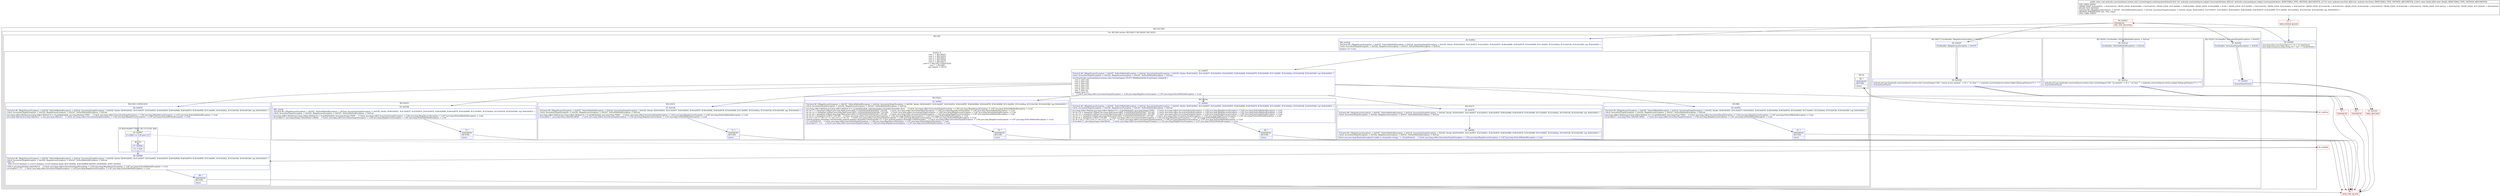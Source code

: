 digraph "CFG forandroidx.constraintlayout.motion.utils.CustomSupport.setInterpolatedValue(Landroidx\/constraintlayout\/widget\/ConstraintAttribute;Landroid\/view\/View;[F)V" {
subgraph cluster_Region_1503615795 {
label = "R(2:1|(2:3|4))";
node [shape=record,color=blue];
Node_39 [shape=record,label="{39\:\ 0x0000|java.lang.Class java.lang.Class\<?\> r5 = r17.getClass()\ljava.lang.String java.lang.String r6 = \"set\" + r16.getName()\l}"];
subgraph cluster_TryCatchRegion_837668879 {
label = "Try: R(2:3|4) catches: R(2:26|27), R(2:29|30), R(2:32|33)";
node [shape=record,color=blue];
subgraph cluster_Region_2032170519 {
label = "R(2:3|4)";
node [shape=record,color=blue];
Node_40 [shape=record,label="{40\:\ 0x0021|TRY_ENTER\lTryCatch #2 \{IllegalAccessException \-\> 0x0187, NoSuchMethodException \-\> 0x01ad, InvocationTargetException \-\> 0x0182, blocks: (B:40:0x0021, B:41:0x0037, B:43:0x003c, B:44:0x0055, B:48:0x006b, B:49:0x0076, B:50:0x0090, B:51:0x0091, B:52:0x00ea, B:53:0x014b, B:54:0x0166), top: B:64:0x0021 \}\lCatch: InvocationTargetException \-\> 0x0182, IllegalAccessException \-\> 0x0187, NoSuchMethodException \-\> 0x01ad\l|boolean r12 = true\l}"];
subgraph cluster_SwitchRegion_1494912501 {
label = "Switch: 8
 case 1 -> R(2:24|25)
 case 2 -> R(2:22|23)
 case 3 -> R(2:20|21)
 case 4 -> R(2:18|19)
 case 5 -> R(2:16|17)
 case 6 -> R(4:10|(1:15)(0)|13|14)
 case 7 -> R(2:8|9)
 case default -> R(1:6)";
node [shape=record,color=blue];
Node_41 [shape=record,label="{41\:\ 0x0037|TryCatch #2 \{IllegalAccessException \-\> 0x0187, NoSuchMethodException \-\> 0x01ad, InvocationTargetException \-\> 0x0182, blocks: (B:40:0x0021, B:41:0x0037, B:43:0x003c, B:44:0x0055, B:48:0x006b, B:49:0x0076, B:50:0x0090, B:51:0x0091, B:52:0x00ea, B:53:0x014b, B:54:0x0166), top: B:64:0x0021 \}\lCatch: InvocationTargetException \-\> 0x0182, IllegalAccessException \-\> 0x0187, NoSuchMethodException \-\> 0x01ad\l|switch(androidx.constraintlayout.motion.utils.CustomSupport.C01471.f49x66adad53[r16.getType().ordinal()]) \{\l    case 1: goto L24;\l    case 2: goto L22;\l    case 3: goto L20;\l    case 4: goto L18;\l    case 5: goto L16;\l    case 6: goto L10;\l    case 7: goto L8;\l    default: goto L5;\l\}     \/\/ Catch: java.lang.reflect.InvocationTargetException \-\> L182 java.lang.IllegalAccessException \-\> L187 java.lang.NoSuchMethodException \-\> L1ad\l}"];
subgraph cluster_Region_742625953 {
label = "R(2:24|25)";
node [shape=record,color=blue];
Node_54 [shape=record,label="{54\:\ 0x0166|TRY_LEAVE\lTryCatch #2 \{IllegalAccessException \-\> 0x0187, NoSuchMethodException \-\> 0x01ad, InvocationTargetException \-\> 0x0182, blocks: (B:40:0x0021, B:41:0x0037, B:43:0x003c, B:44:0x0055, B:48:0x006b, B:49:0x0076, B:50:0x0090, B:51:0x0091, B:52:0x00ea, B:53:0x014b, B:54:0x0166), top: B:64:0x0021 \}\lCatch: InvocationTargetException \-\> 0x0182, IllegalAccessException \-\> 0x0187, NoSuchMethodException \-\> 0x01ad\l|java.lang.reflect.Method java.lang.reflect.Method r0 = r5.getMethod(r6, java.lang.Integer.TYPE)     \/\/ Catch: java.lang.reflect.InvocationTargetException \-\> L182 java.lang.IllegalAccessException \-\> L187 java.lang.NoSuchMethodException \-\> L1ad\lr0.invoke(r17, java.lang.Integer.valueOf((int) r18[0]))     \/\/ Catch: java.lang.reflect.InvocationTargetException \-\> L182 java.lang.IllegalAccessException \-\> L187 java.lang.NoSuchMethodException \-\> L1ad\l}"];
Node_73 [shape=record,label="{73\:\ ?|SYNTHETIC\lRETURN\l|return\l}"];
}
subgraph cluster_Region_773086453 {
label = "R(2:22|23)";
node [shape=record,color=blue];
Node_53 [shape=record,label="{53\:\ 0x014b|TryCatch #2 \{IllegalAccessException \-\> 0x0187, NoSuchMethodException \-\> 0x01ad, InvocationTargetException \-\> 0x0182, blocks: (B:40:0x0021, B:41:0x0037, B:43:0x003c, B:44:0x0055, B:48:0x006b, B:49:0x0076, B:50:0x0090, B:51:0x0091, B:52:0x00ea, B:53:0x014b, B:54:0x0166), top: B:64:0x0021 \}\lCatch: InvocationTargetException \-\> 0x0182, IllegalAccessException \-\> 0x0187, NoSuchMethodException \-\> 0x01ad\l|java.lang.reflect.Method java.lang.reflect.Method r0 = r5.getMethod(r6, java.lang.Float.TYPE)     \/\/ Catch: java.lang.reflect.InvocationTargetException \-\> L182 java.lang.IllegalAccessException \-\> L187 java.lang.NoSuchMethodException \-\> L1ad\lr0.invoke(r17, java.lang.Float.valueOf(r18[0]))     \/\/ Catch: java.lang.reflect.InvocationTargetException \-\> L182 java.lang.IllegalAccessException \-\> L187 java.lang.NoSuchMethodException \-\> L1ad\l}"];
Node_71 [shape=record,label="{71\:\ ?|SYNTHETIC\lRETURN\l|return\l}"];
}
subgraph cluster_Region_775717850 {
label = "R(2:20|21)";
node [shape=record,color=blue];
Node_52 [shape=record,label="{52\:\ 0x00ea|TryCatch #2 \{IllegalAccessException \-\> 0x0187, NoSuchMethodException \-\> 0x01ad, InvocationTargetException \-\> 0x0182, blocks: (B:40:0x0021, B:41:0x0037, B:43:0x003c, B:44:0x0055, B:48:0x006b, B:49:0x0076, B:50:0x0090, B:51:0x0091, B:52:0x00ea, B:53:0x014b, B:54:0x0166), top: B:64:0x0021 \}\lCatch: InvocationTargetException \-\> 0x0182, IllegalAccessException \-\> 0x0187, NoSuchMethodException \-\> 0x01ad\l|java.lang.reflect.Method java.lang.reflect.Method r0 = r5.getMethod(r6, android.graphics.drawable.Drawable.class)     \/\/ Catch: java.lang.reflect.InvocationTargetException \-\> L182 java.lang.IllegalAccessException \-\> L187 java.lang.NoSuchMethodException \-\> L1ad\lint int r7 = clamp((int) (((float) java.lang.Math.pow(r18[0], 0.45454545454545453d)) * 255.0f))     \/\/ Catch: java.lang.reflect.InvocationTargetException \-\> L182 java.lang.IllegalAccessException \-\> L187 java.lang.NoSuchMethodException \-\> L1ad\lint int r12 = clamp((int) (((float) java.lang.Math.pow(r18[1], 0.45454545454545453d)) * 255.0f))     \/\/ Catch: java.lang.reflect.InvocationTargetException \-\> L182 java.lang.IllegalAccessException \-\> L187 java.lang.NoSuchMethodException \-\> L1ad\lint int r8 = clamp((int) (((float) java.lang.Math.pow(r18[2], 0.45454545454545453d)) * 255.0f))     \/\/ Catch: java.lang.reflect.InvocationTargetException \-\> L182 java.lang.IllegalAccessException \-\> L187 java.lang.NoSuchMethodException \-\> L1ad\lint int r9 = clamp((int) (r18[3] * 255.0f))     \/\/ Catch: java.lang.reflect.InvocationTargetException \-\> L182 java.lang.IllegalAccessException \-\> L187 java.lang.NoSuchMethodException \-\> L1ad\lint r10 = (r9 \<\< 24) \| (r7 \<\< 16) \| (r12 \<\< 8) \| r8     \/\/ Catch: java.lang.reflect.InvocationTargetException \-\> L182 java.lang.IllegalAccessException \-\> L187 java.lang.NoSuchMethodException \-\> L1ad\landroid.graphics.drawable.ColorDrawable android.graphics.drawable.ColorDrawable r11 = new android.graphics.drawable.ColorDrawable()     \/\/ Catch: java.lang.reflect.InvocationTargetException \-\> L182 java.lang.IllegalAccessException \-\> L187 java.lang.NoSuchMethodException \-\> L1ad\lr11.setColor(r10)     \/\/ Catch: java.lang.reflect.InvocationTargetException \-\> L182 java.lang.IllegalAccessException \-\> L187 java.lang.NoSuchMethodException \-\> L1ad\lr0.invoke(r17, r11)     \/\/ Catch: java.lang.reflect.InvocationTargetException \-\> L182 java.lang.IllegalAccessException \-\> L187 java.lang.NoSuchMethodException \-\> L1ad\l}"];
Node_70 [shape=record,label="{70\:\ ?|SYNTHETIC\lRETURN\l|return\l}"];
}
subgraph cluster_Region_232326125 {
label = "R(2:18|19)";
node [shape=record,color=blue];
Node_51 [shape=record,label="{51\:\ 0x0091|TryCatch #2 \{IllegalAccessException \-\> 0x0187, NoSuchMethodException \-\> 0x01ad, InvocationTargetException \-\> 0x0182, blocks: (B:40:0x0021, B:41:0x0037, B:43:0x003c, B:44:0x0055, B:48:0x006b, B:49:0x0076, B:50:0x0090, B:51:0x0091, B:52:0x00ea, B:53:0x014b, B:54:0x0166), top: B:64:0x0021 \}\lCatch: InvocationTargetException \-\> 0x0182, IllegalAccessException \-\> 0x0187, NoSuchMethodException \-\> 0x01ad\l|java.lang.reflect.Method java.lang.reflect.Method r0 = r5.getMethod(r6, java.lang.Integer.TYPE)     \/\/ Catch: java.lang.reflect.InvocationTargetException \-\> L182 java.lang.IllegalAccessException \-\> L187 java.lang.NoSuchMethodException \-\> L1ad\lint int r14 = clamp((int) (((float) java.lang.Math.pow(r18[0], 0.45454545454545453d)) * 255.0f))     \/\/ Catch: java.lang.reflect.InvocationTargetException \-\> L182 java.lang.IllegalAccessException \-\> L187 java.lang.NoSuchMethodException \-\> L1ad\lint int r12 = clamp((int) (((float) java.lang.Math.pow(r18[1], 0.45454545454545453d)) * 255.0f))     \/\/ Catch: java.lang.reflect.InvocationTargetException \-\> L182 java.lang.IllegalAccessException \-\> L187 java.lang.NoSuchMethodException \-\> L1ad\lint int r7 = clamp((int) (((float) java.lang.Math.pow(r18[2], 0.45454545454545453d)) * 255.0f))     \/\/ Catch: java.lang.reflect.InvocationTargetException \-\> L182 java.lang.IllegalAccessException \-\> L187 java.lang.NoSuchMethodException \-\> L1ad\lint int r8 = clamp((int) (r18[3] * 255.0f))     \/\/ Catch: java.lang.reflect.InvocationTargetException \-\> L182 java.lang.IllegalAccessException \-\> L187 java.lang.NoSuchMethodException \-\> L1ad\lint r9 = (r8 \<\< 24) \| (r14 \<\< 16) \| (r12 \<\< 8) \| r7     \/\/ Catch: java.lang.reflect.InvocationTargetException \-\> L182 java.lang.IllegalAccessException \-\> L187 java.lang.NoSuchMethodException \-\> L1ad\lr0.invoke(r17, java.lang.Integer.valueOf(r9))     \/\/ Catch: java.lang.reflect.InvocationTargetException \-\> L182 java.lang.IllegalAccessException \-\> L187 java.lang.NoSuchMethodException \-\> L1ad\l}"];
Node_69 [shape=record,label="{69\:\ ?|SYNTHETIC\lRETURN\l|return\l}"];
}
subgraph cluster_Region_1760543304 {
label = "R(2:16|17)";
node [shape=record,color=blue];
Node_49 [shape=record,label="{49\:\ 0x0076|TryCatch #2 \{IllegalAccessException \-\> 0x0187, NoSuchMethodException \-\> 0x01ad, InvocationTargetException \-\> 0x0182, blocks: (B:40:0x0021, B:41:0x0037, B:43:0x003c, B:44:0x0055, B:48:0x006b, B:49:0x0076, B:50:0x0090, B:51:0x0091, B:52:0x00ea, B:53:0x014b, B:54:0x0166), top: B:64:0x0021 \}\lCatch: InvocationTargetException \-\> 0x0182, IllegalAccessException \-\> 0x0187, NoSuchMethodException \-\> 0x01ad\l}"];
Node_50 [shape=record,label="{50\:\ 0x0090|TryCatch #2 \{IllegalAccessException \-\> 0x0187, NoSuchMethodException \-\> 0x01ad, InvocationTargetException \-\> 0x0182, blocks: (B:40:0x0021, B:41:0x0037, B:43:0x003c, B:44:0x0055, B:48:0x006b, B:49:0x0076, B:50:0x0090, B:51:0x0091, B:52:0x00ea, B:53:0x014b, B:54:0x0166), top: B:64:0x0021 \}\lCatch: InvocationTargetException \-\> 0x0182, IllegalAccessException \-\> 0x0187, NoSuchMethodException \-\> 0x01ad\l|throw new java.lang.RuntimeException(\"unable to interpolate strings \" + r16.getName())     \/\/ Catch: java.lang.reflect.InvocationTargetException \-\> L182 java.lang.IllegalAccessException \-\> L187 java.lang.NoSuchMethodException \-\> L1ad\l}"];
}
subgraph cluster_Region_1027563117 {
label = "R(4:10|(1:15)(0)|13|14)";
node [shape=record,color=blue];
Node_44 [shape=record,label="{44\:\ 0x0055|TryCatch #2 \{IllegalAccessException \-\> 0x0187, NoSuchMethodException \-\> 0x01ad, InvocationTargetException \-\> 0x0182, blocks: (B:40:0x0021, B:41:0x0037, B:43:0x003c, B:44:0x0055, B:48:0x006b, B:49:0x0076, B:50:0x0090, B:51:0x0091, B:52:0x00ea, B:53:0x014b, B:54:0x0166), top: B:64:0x0021 \}\lCatch: InvocationTargetException \-\> 0x0182, IllegalAccessException \-\> 0x0187, NoSuchMethodException \-\> 0x01ad\l|java.lang.reflect.Method java.lang.reflect.Method r0 = r5.getMethod(r6, java.lang.Boolean.TYPE)     \/\/ Catch: java.lang.reflect.InvocationTargetException \-\> L182 java.lang.IllegalAccessException \-\> L187 java.lang.NoSuchMethodException \-\> L1ad\ljava.lang.Object[] java.lang.Object[] r7 = new java.lang.Object[1]     \/\/ Catch: java.lang.reflect.InvocationTargetException \-\> L182 java.lang.IllegalAccessException \-\> L187 java.lang.NoSuchMethodException \-\> L1ad\l}"];
subgraph cluster_IfRegion_1777353898 {
label = "IF [B:45:0x0067] THEN: R(1:15) ELSE: R(0)";
node [shape=record,color=blue];
Node_45 [shape=record,label="{45\:\ 0x0067|if (r18[0] \<= 0.5f) goto L15\l}"];
subgraph cluster_Region_1243994606 {
label = "R(1:15)";
node [shape=record,color=blue];
Node_47 [shape=record,label="{47\:\ 0x006a|r12 = false\l}"];
}
subgraph cluster_Region_910335027 {
label = "R(0)";
node [shape=record,color=blue];
}
}
Node_48 [shape=record,label="{48\:\ 0x006b|TryCatch #2 \{IllegalAccessException \-\> 0x0187, NoSuchMethodException \-\> 0x01ad, InvocationTargetException \-\> 0x0182, blocks: (B:40:0x0021, B:41:0x0037, B:43:0x003c, B:44:0x0055, B:48:0x006b, B:49:0x0076, B:50:0x0090, B:51:0x0091, B:52:0x00ea, B:53:0x014b, B:54:0x0166), top: B:64:0x0021 \}\lCatch: InvocationTargetException \-\> 0x0182, IllegalAccessException \-\> 0x0187, NoSuchMethodException \-\> 0x01ad\lPHI: r12 \l  PHI: (r12v14 boolean) = (r12v13 boolean), (r12v0 boolean) binds: [B:47:0x006a, B:46:0x0069] A[DONT_GENERATE, DONT_INLINE]\l|r7[0] = java.lang.Boolean.valueOf(r12)     \/\/ Catch: java.lang.reflect.InvocationTargetException \-\> L182 java.lang.IllegalAccessException \-\> L187 java.lang.NoSuchMethodException \-\> L1ad\lr0.invoke(r17, r7)     \/\/ Catch: java.lang.reflect.InvocationTargetException \-\> L182 java.lang.IllegalAccessException \-\> L187 java.lang.NoSuchMethodException \-\> L1ad\l}"];
Node_68 [shape=record,label="{68\:\ ?|SYNTHETIC\lRETURN\l|return\l}"];
}
subgraph cluster_Region_834686667 {
label = "R(2:8|9)";
node [shape=record,color=blue];
Node_43 [shape=record,label="{43\:\ 0x003c|TryCatch #2 \{IllegalAccessException \-\> 0x0187, NoSuchMethodException \-\> 0x01ad, InvocationTargetException \-\> 0x0182, blocks: (B:40:0x0021, B:41:0x0037, B:43:0x003c, B:44:0x0055, B:48:0x006b, B:49:0x0076, B:50:0x0090, B:51:0x0091, B:52:0x00ea, B:53:0x014b, B:54:0x0166), top: B:64:0x0021 \}\lCatch: InvocationTargetException \-\> 0x0182, IllegalAccessException \-\> 0x0187, NoSuchMethodException \-\> 0x01ad\l|java.lang.reflect.Method java.lang.reflect.Method r0 = r5.getMethod(r6, java.lang.Float.TYPE)     \/\/ Catch: java.lang.reflect.InvocationTargetException \-\> L182 java.lang.IllegalAccessException \-\> L187 java.lang.NoSuchMethodException \-\> L1ad\lr0.invoke(r17, java.lang.Float.valueOf(r18[0]))     \/\/ Catch: java.lang.reflect.InvocationTargetException \-\> L182 java.lang.IllegalAccessException \-\> L187 java.lang.NoSuchMethodException \-\> L1ad\l}"];
Node_67 [shape=record,label="{67\:\ ?|SYNTHETIC\lRETURN\l|return\l}"];
}
subgraph cluster_Region_993708587 {
label = "R(1:6)";
node [shape=record,color=blue];
Node_66 [shape=record,label="{66\:\ ?|SYNTHETIC\lRETURN\l|return\l}"];
}
}
}
subgraph cluster_Region_2066229626 {
label = "R(2:26|27) | ExcHandler: IllegalAccessException \-\> 0x0187\l";
node [shape=record,color=blue];
Node_58 [shape=record,label="{58\:\ 0x0187|ExcHandler: IllegalAccessException \-\> 0x0187\l}"];
Node_59 [shape=record,label="{59\:\ 0x0188|android.util.Log.e(androidx.constraintlayout.motion.utils.CustomSupport.TAG, \"cannot access method \" + r6 + \" on View \"\" + androidx.constraintlayout.motion.widget.Debug.getName(r17) + \"\"\")\lr0.printStackTrace()\l}"];
}
subgraph cluster_Region_1051429785 {
label = "R(2:29|30) | ExcHandler: NoSuchMethodException \-\> 0x01ad\l";
node [shape=record,color=blue];
Node_60 [shape=record,label="{60\:\ 0x01ad|ExcHandler: NoSuchMethodException \-\> 0x01ad\l}"];
Node_61 [shape=record,label="{61\:\ 0x01ae|android.util.Log.e(androidx.constraintlayout.motion.utils.CustomSupport.TAG, \"no method \" + r6 + \" on View \"\" + androidx.constraintlayout.motion.widget.Debug.getName(r17) + \"\"\")\lr0.printStackTrace()\l}"];
}
subgraph cluster_Region_760328838 {
label = "R(2:32|33) | ExcHandler: InvocationTargetException \-\> 0x0182\l";
node [shape=record,color=blue];
Node_56 [shape=record,label="{56\:\ 0x0182|ExcHandler: InvocationTargetException \-\> 0x0182\l}"];
Node_57 [shape=record,label="{57\:\ 0x0183|r0.printStackTrace()\l}"];
}
}
}
subgraph cluster_Region_1051429785 {
label = "R(2:29|30) | ExcHandler: NoSuchMethodException \-\> 0x01ad\l";
node [shape=record,color=blue];
Node_60 [shape=record,label="{60\:\ 0x01ad|ExcHandler: NoSuchMethodException \-\> 0x01ad\l}"];
Node_61 [shape=record,label="{61\:\ 0x01ae|android.util.Log.e(androidx.constraintlayout.motion.utils.CustomSupport.TAG, \"no method \" + r6 + \" on View \"\" + androidx.constraintlayout.motion.widget.Debug.getName(r17) + \"\"\")\lr0.printStackTrace()\l}"];
}
subgraph cluster_Region_2066229626 {
label = "R(2:26|27) | ExcHandler: IllegalAccessException \-\> 0x0187\l";
node [shape=record,color=blue];
Node_58 [shape=record,label="{58\:\ 0x0187|ExcHandler: IllegalAccessException \-\> 0x0187\l}"];
Node_59 [shape=record,label="{59\:\ 0x0188|android.util.Log.e(androidx.constraintlayout.motion.utils.CustomSupport.TAG, \"cannot access method \" + r6 + \" on View \"\" + androidx.constraintlayout.motion.widget.Debug.getName(r17) + \"\"\")\lr0.printStackTrace()\l}"];
}
subgraph cluster_Region_760328838 {
label = "R(2:32|33) | ExcHandler: InvocationTargetException \-\> 0x0182\l";
node [shape=record,color=blue];
Node_56 [shape=record,label="{56\:\ 0x0182|ExcHandler: InvocationTargetException \-\> 0x0182\l}"];
Node_57 [shape=record,label="{57\:\ 0x0183|r0.printStackTrace()\l}"];
}
Node_37 [shape=record,color=red,label="{37\:\ ?|MTH_ENTER_BLOCK\l}"];
Node_64 [shape=record,color=red,label="{64\:\ 0x0021|SYNTHETIC\lEXC_TOP_SPLITTER\l}"];
Node_42 [shape=record,color=red,label="{42\:\ 0x003a}"];
Node_38 [shape=record,color=red,label="{38\:\ ?|MTH_EXIT_BLOCK\l}"];
Node_46 [shape=record,color=red,label="{46\:\ 0x0069}"];
Node_72 [shape=record,color=red,label="{72\:\ ?|SYNTHETIC\l}"];
Node_65 [shape=record,color=red,label="{65\:\ ?|SYNTHETIC\l}"];
Node_63 [shape=record,color=red,label="{63\:\ 0x01d3|ORIG_RETURN\l}"];
MethodNode[shape=record,label="{public static void androidx.constraintlayout.motion.utils.CustomSupport.setInterpolatedValue((r16v0 'att' androidx.constraintlayout.widget.ConstraintAttribute A[D('att' androidx.constraintlayout.widget.ConstraintAttribute), IMMUTABLE_TYPE, METHOD_ARGUMENT]), (r17v0 'view' android.view.View A[D('view' android.view.View), IMMUTABLE_TYPE, METHOD_ARGUMENT]), (r18v0 'value' float[] A[D('value' float[]), IMMUTABLE_TYPE, METHOD_ARGUMENT]))  | USE_LINES_HINTS\lCROSS_EDGE: B:43:0x003c \-\> B:63:0x01d3, CROSS_EDGE: B:48:0x006b \-\> B:63:0x01d3, CROSS_EDGE: B:47:0x006a \-\> B:48:0x006b, CROSS_EDGE: B:50:0x0090 \-\> B:38:?, CROSS_EDGE: B:51:0x0091 \-\> B:63:0x01d3, CROSS_EDGE: B:52:0x00ea \-\> B:63:0x01d3, CROSS_EDGE: B:53:0x014b \-\> B:63:0x01d3, CROSS_EDGE: B:54:0x0166 \-\> B:63:0x01d3, CROSS_EDGE: B:59:0x0188 \-\> B:63:0x01d3, CROSS_EDGE: B:61:0x01ae \-\> B:63:0x01d3, CROSS_EDGE: B:57:0x0183 \-\> B:63:0x01d3\lINLINE_NOT_NEEDED\lTryCatch #2 \{IllegalAccessException \-\> 0x0187, NoSuchMethodException \-\> 0x01ad, InvocationTargetException \-\> 0x0182, blocks: (B:40:0x0021, B:41:0x0037, B:43:0x003c, B:44:0x0055, B:48:0x006b, B:49:0x0076, B:50:0x0090, B:51:0x0091, B:52:0x00ea, B:53:0x014b, B:54:0x0166), top: B:64:0x0021 \}\lMETHOD_PARAMETERS: [att, view, value]\lTYPE_VARS: EMPTY\l}"];
MethodNode -> Node_37;Node_39 -> Node_64;
Node_40 -> Node_41;
Node_41 -> Node_42;
Node_41 -> Node_43;
Node_41 -> Node_44;
Node_41 -> Node_49;
Node_41 -> Node_51;
Node_41 -> Node_52;
Node_41 -> Node_53;
Node_41 -> Node_54;
Node_54 -> Node_73;
Node_73 -> Node_38;
Node_53 -> Node_71;
Node_71 -> Node_38;
Node_52 -> Node_70;
Node_70 -> Node_38;
Node_51 -> Node_69;
Node_69 -> Node_38;
Node_49 -> Node_50;
Node_50 -> Node_38;
Node_44 -> Node_45;
Node_45 -> Node_46[style=dashed];
Node_45 -> Node_47;
Node_47 -> Node_48;
Node_48 -> Node_68;
Node_68 -> Node_38;
Node_43 -> Node_67;
Node_67 -> Node_38;
Node_66 -> Node_38;
Node_58 -> Node_59;
Node_59 -> Node_72;
Node_60 -> Node_61;
Node_61 -> Node_65;
Node_56 -> Node_57;
Node_57 -> Node_63;
Node_60 -> Node_61;
Node_61 -> Node_65;
Node_58 -> Node_59;
Node_59 -> Node_72;
Node_56 -> Node_57;
Node_57 -> Node_63;
Node_37 -> Node_39;
Node_64 -> Node_40;
Node_64 -> Node_58;
Node_64 -> Node_60;
Node_64 -> Node_56;
Node_42 -> Node_66;
Node_46 -> Node_48;
Node_72 -> Node_38;
Node_65 -> Node_38;
Node_63 -> Node_38;
}

